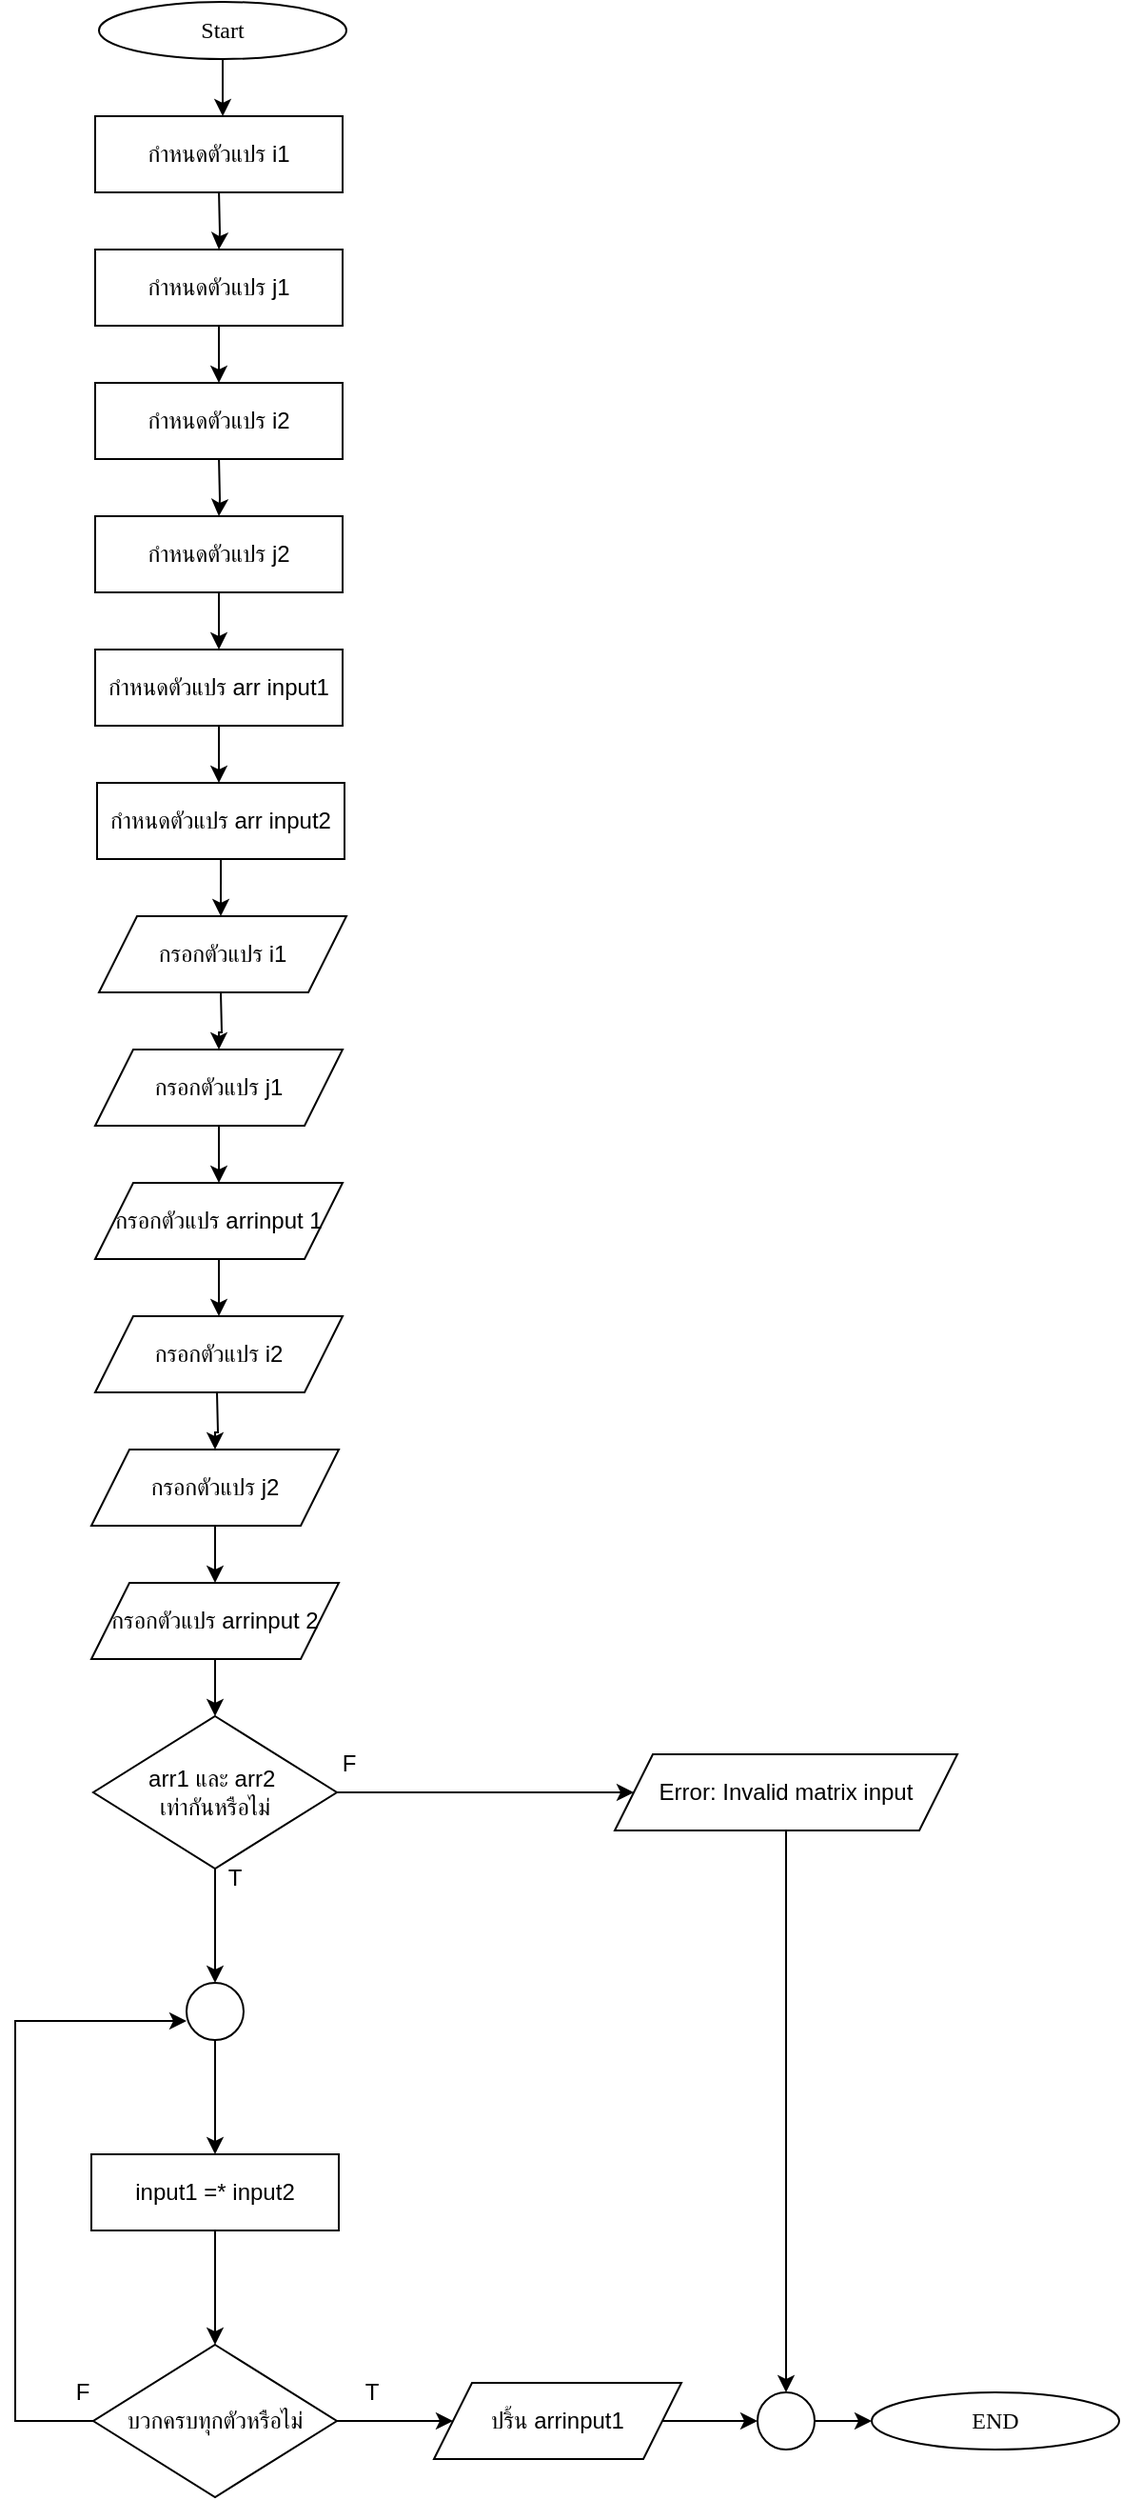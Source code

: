 <mxfile version="25.0.1">
  <diagram name="Page-1" id="umTM_SJ2rqgnkYXFXWaY">
    <mxGraphModel dx="1346" dy="1369" grid="1" gridSize="10" guides="1" tooltips="1" connect="1" arrows="1" fold="1" page="1" pageScale="1" pageWidth="850" pageHeight="1100" math="0" shadow="0">
      <root>
        <mxCell id="0" />
        <mxCell id="1" parent="0" />
        <mxCell id="8IZUupn1Y4jK506xTcSo-26" value="" style="edgeStyle=orthogonalEdgeStyle;rounded=0;orthogonalLoop=1;jettySize=auto;html=1;" edge="1" parent="1" source="8IZUupn1Y4jK506xTcSo-27">
          <mxGeometry relative="1" as="geometry">
            <mxPoint x="-630.966" y="-1000" as="targetPoint" />
          </mxGeometry>
        </mxCell>
        <mxCell id="8IZUupn1Y4jK506xTcSo-27" value="&lt;font data-font-src=&quot;https://fonts.googleapis.com/css?family=Sarabun&quot; face=&quot;Sarabun&quot;&gt;Start&lt;/font&gt;" style="ellipse;whiteSpace=wrap;html=1;" vertex="1" parent="1">
          <mxGeometry x="-696.0" y="-1060" width="130" height="30" as="geometry" />
        </mxCell>
        <mxCell id="8IZUupn1Y4jK506xTcSo-28" value="" style="edgeStyle=orthogonalEdgeStyle;rounded=0;orthogonalLoop=1;jettySize=auto;html=1;" edge="1" parent="1">
          <mxGeometry relative="1" as="geometry">
            <mxPoint x="-632.966" y="-680" as="sourcePoint" />
            <mxPoint x="-633" y="-650" as="targetPoint" />
          </mxGeometry>
        </mxCell>
        <mxCell id="8IZUupn1Y4jK506xTcSo-29" value="กำหนดตัวแปร arr input1" style="rounded=0;whiteSpace=wrap;html=1;" vertex="1" parent="1">
          <mxGeometry x="-698.0" y="-720" width="130" height="40" as="geometry" />
        </mxCell>
        <mxCell id="8IZUupn1Y4jK506xTcSo-30" value="" style="edgeStyle=orthogonalEdgeStyle;rounded=0;orthogonalLoop=1;jettySize=auto;html=1;" edge="1" parent="1">
          <mxGeometry relative="1" as="geometry">
            <mxPoint x="-631.966" y="-610" as="sourcePoint" />
            <mxPoint x="-632" y="-580" as="targetPoint" />
          </mxGeometry>
        </mxCell>
        <mxCell id="8IZUupn1Y4jK506xTcSo-31" value="" style="edgeStyle=orthogonalEdgeStyle;rounded=0;orthogonalLoop=1;jettySize=auto;html=1;" edge="1" parent="1" target="8IZUupn1Y4jK506xTcSo-42">
          <mxGeometry relative="1" as="geometry">
            <mxPoint x="-632" y="-540" as="sourcePoint" />
          </mxGeometry>
        </mxCell>
        <mxCell id="8IZUupn1Y4jK506xTcSo-32" value="กำหนดตัวแปร arr input2" style="rounded=0;whiteSpace=wrap;html=1;" vertex="1" parent="1">
          <mxGeometry x="-697.0" y="-650" width="130" height="40" as="geometry" />
        </mxCell>
        <mxCell id="8IZUupn1Y4jK506xTcSo-33" value="" style="edgeStyle=orthogonalEdgeStyle;rounded=0;orthogonalLoop=1;jettySize=auto;html=1;" edge="1" parent="1" target="8IZUupn1Y4jK506xTcSo-35">
          <mxGeometry relative="1" as="geometry">
            <mxPoint x="-632.966" y="-960" as="sourcePoint" />
          </mxGeometry>
        </mxCell>
        <mxCell id="8IZUupn1Y4jK506xTcSo-34" value="" style="edgeStyle=orthogonalEdgeStyle;rounded=0;orthogonalLoop=1;jettySize=auto;html=1;" edge="1" parent="1" source="8IZUupn1Y4jK506xTcSo-35" target="8IZUupn1Y4jK506xTcSo-40">
          <mxGeometry relative="1" as="geometry" />
        </mxCell>
        <mxCell id="8IZUupn1Y4jK506xTcSo-35" value="กำหนดตัวแปร j1" style="rounded=0;whiteSpace=wrap;html=1;" vertex="1" parent="1">
          <mxGeometry x="-698.0" y="-930" width="130" height="40" as="geometry" />
        </mxCell>
        <mxCell id="8IZUupn1Y4jK506xTcSo-36" value="กำหนดตัวแปร i1" style="rounded=0;whiteSpace=wrap;html=1;" vertex="1" parent="1">
          <mxGeometry x="-698.0" y="-1000" width="130" height="40" as="geometry" />
        </mxCell>
        <mxCell id="8IZUupn1Y4jK506xTcSo-37" value="" style="edgeStyle=orthogonalEdgeStyle;rounded=0;orthogonalLoop=1;jettySize=auto;html=1;" edge="1" parent="1" target="8IZUupn1Y4jK506xTcSo-39">
          <mxGeometry relative="1" as="geometry">
            <mxPoint x="-632.966" y="-820" as="sourcePoint" />
          </mxGeometry>
        </mxCell>
        <mxCell id="8IZUupn1Y4jK506xTcSo-38" value="" style="edgeStyle=orthogonalEdgeStyle;rounded=0;orthogonalLoop=1;jettySize=auto;html=1;" edge="1" parent="1" source="8IZUupn1Y4jK506xTcSo-39" target="8IZUupn1Y4jK506xTcSo-29">
          <mxGeometry relative="1" as="geometry" />
        </mxCell>
        <mxCell id="8IZUupn1Y4jK506xTcSo-39" value="กำหนดตัวแปร j2" style="rounded=0;whiteSpace=wrap;html=1;" vertex="1" parent="1">
          <mxGeometry x="-698.0" y="-790" width="130" height="40" as="geometry" />
        </mxCell>
        <mxCell id="8IZUupn1Y4jK506xTcSo-40" value="กำหนดตัวแปร i2" style="rounded=0;whiteSpace=wrap;html=1;" vertex="1" parent="1">
          <mxGeometry x="-698.0" y="-860" width="130" height="40" as="geometry" />
        </mxCell>
        <mxCell id="8IZUupn1Y4jK506xTcSo-41" value="" style="edgeStyle=orthogonalEdgeStyle;rounded=0;orthogonalLoop=1;jettySize=auto;html=1;" edge="1" parent="1" source="8IZUupn1Y4jK506xTcSo-42" target="8IZUupn1Y4jK506xTcSo-45">
          <mxGeometry relative="1" as="geometry" />
        </mxCell>
        <mxCell id="8IZUupn1Y4jK506xTcSo-42" value="กรอกตัวแปร j1" style="rounded=0;whiteSpace=wrap;html=1;shape=parallelogram;perimeter=parallelogramPerimeter;fixedSize=1;" vertex="1" parent="1">
          <mxGeometry x="-698.0" y="-510" width="130" height="40" as="geometry" />
        </mxCell>
        <mxCell id="8IZUupn1Y4jK506xTcSo-43" value="กรอกตัวแปร i1" style="rounded=0;whiteSpace=wrap;html=1;shape=parallelogram;perimeter=parallelogramPerimeter;fixedSize=1;" vertex="1" parent="1">
          <mxGeometry x="-696.0" y="-580" width="130" height="40" as="geometry" />
        </mxCell>
        <mxCell id="8IZUupn1Y4jK506xTcSo-44" value="" style="edgeStyle=orthogonalEdgeStyle;rounded=0;orthogonalLoop=1;jettySize=auto;html=1;" edge="1" parent="1" source="8IZUupn1Y4jK506xTcSo-45" target="8IZUupn1Y4jK506xTcSo-49">
          <mxGeometry relative="1" as="geometry" />
        </mxCell>
        <mxCell id="8IZUupn1Y4jK506xTcSo-45" value="กรอกตัวแปร arrinput 1" style="rounded=0;whiteSpace=wrap;html=1;shape=parallelogram;perimeter=parallelogramPerimeter;fixedSize=1;" vertex="1" parent="1">
          <mxGeometry x="-698.0" y="-440" width="130" height="40" as="geometry" />
        </mxCell>
        <mxCell id="8IZUupn1Y4jK506xTcSo-46" value="" style="edgeStyle=orthogonalEdgeStyle;rounded=0;orthogonalLoop=1;jettySize=auto;html=1;" edge="1" parent="1" target="8IZUupn1Y4jK506xTcSo-48">
          <mxGeometry relative="1" as="geometry">
            <mxPoint x="-634" y="-330" as="sourcePoint" />
          </mxGeometry>
        </mxCell>
        <mxCell id="8IZUupn1Y4jK506xTcSo-47" value="" style="edgeStyle=orthogonalEdgeStyle;rounded=0;orthogonalLoop=1;jettySize=auto;html=1;" edge="1" parent="1" source="8IZUupn1Y4jK506xTcSo-48" target="8IZUupn1Y4jK506xTcSo-51">
          <mxGeometry relative="1" as="geometry" />
        </mxCell>
        <mxCell id="8IZUupn1Y4jK506xTcSo-48" value="กรอกตัวแปร j2" style="rounded=0;whiteSpace=wrap;html=1;shape=parallelogram;perimeter=parallelogramPerimeter;fixedSize=1;" vertex="1" parent="1">
          <mxGeometry x="-700.0" y="-300" width="130" height="40" as="geometry" />
        </mxCell>
        <mxCell id="8IZUupn1Y4jK506xTcSo-49" value="กรอกตัวแปร i2" style="rounded=0;whiteSpace=wrap;html=1;shape=parallelogram;perimeter=parallelogramPerimeter;fixedSize=1;" vertex="1" parent="1">
          <mxGeometry x="-698.0" y="-370" width="130" height="40" as="geometry" />
        </mxCell>
        <mxCell id="8IZUupn1Y4jK506xTcSo-50" value="" style="edgeStyle=orthogonalEdgeStyle;rounded=0;orthogonalLoop=1;jettySize=auto;html=1;" edge="1" parent="1" source="8IZUupn1Y4jK506xTcSo-51" target="8IZUupn1Y4jK506xTcSo-54">
          <mxGeometry relative="1" as="geometry" />
        </mxCell>
        <mxCell id="8IZUupn1Y4jK506xTcSo-51" value="กรอกตัวแปร arrinput 2" style="rounded=0;whiteSpace=wrap;html=1;shape=parallelogram;perimeter=parallelogramPerimeter;fixedSize=1;" vertex="1" parent="1">
          <mxGeometry x="-700.0" y="-230" width="130" height="40" as="geometry" />
        </mxCell>
        <mxCell id="8IZUupn1Y4jK506xTcSo-52" value="" style="edgeStyle=orthogonalEdgeStyle;rounded=0;orthogonalLoop=1;jettySize=auto;html=1;" edge="1" parent="1" source="8IZUupn1Y4jK506xTcSo-54" target="8IZUupn1Y4jK506xTcSo-60">
          <mxGeometry relative="1" as="geometry" />
        </mxCell>
        <mxCell id="8IZUupn1Y4jK506xTcSo-53" style="edgeStyle=orthogonalEdgeStyle;rounded=0;orthogonalLoop=1;jettySize=auto;html=1;entryX=0;entryY=0.5;entryDx=0;entryDy=0;" edge="1" parent="1" source="8IZUupn1Y4jK506xTcSo-54" target="8IZUupn1Y4jK506xTcSo-66">
          <mxGeometry relative="1" as="geometry" />
        </mxCell>
        <mxCell id="8IZUupn1Y4jK506xTcSo-54" value="arr1 และ arr2&amp;nbsp;&lt;div&gt;เท่ากันหรือไม่&lt;/div&gt;" style="rhombus;whiteSpace=wrap;html=1;" vertex="1" parent="1">
          <mxGeometry x="-699" y="-160" width="128" height="80" as="geometry" />
        </mxCell>
        <mxCell id="8IZUupn1Y4jK506xTcSo-55" value="" style="edgeStyle=orthogonalEdgeStyle;rounded=0;orthogonalLoop=1;jettySize=auto;html=1;" edge="1" parent="1" source="8IZUupn1Y4jK506xTcSo-56" target="8IZUupn1Y4jK506xTcSo-58">
          <mxGeometry relative="1" as="geometry" />
        </mxCell>
        <mxCell id="8IZUupn1Y4jK506xTcSo-56" value="input1 =* input2" style="rounded=0;whiteSpace=wrap;html=1;" vertex="1" parent="1">
          <mxGeometry x="-700.0" y="70" width="130" height="40" as="geometry" />
        </mxCell>
        <mxCell id="8IZUupn1Y4jK506xTcSo-57" value="" style="edgeStyle=orthogonalEdgeStyle;rounded=0;orthogonalLoop=1;jettySize=auto;html=1;" edge="1" parent="1" source="8IZUupn1Y4jK506xTcSo-58" target="8IZUupn1Y4jK506xTcSo-63">
          <mxGeometry relative="1" as="geometry" />
        </mxCell>
        <mxCell id="8IZUupn1Y4jK506xTcSo-58" value="บวกครบทุกตัวหรือไม่" style="rhombus;whiteSpace=wrap;html=1;" vertex="1" parent="1">
          <mxGeometry x="-699" y="170" width="128" height="80" as="geometry" />
        </mxCell>
        <mxCell id="8IZUupn1Y4jK506xTcSo-59" value="" style="edgeStyle=orthogonalEdgeStyle;rounded=0;orthogonalLoop=1;jettySize=auto;html=1;" edge="1" parent="1" source="8IZUupn1Y4jK506xTcSo-60" target="8IZUupn1Y4jK506xTcSo-56">
          <mxGeometry relative="1" as="geometry" />
        </mxCell>
        <mxCell id="8IZUupn1Y4jK506xTcSo-60" value="" style="ellipse;whiteSpace=wrap;html=1;aspect=fixed;" vertex="1" parent="1">
          <mxGeometry x="-650" y="-20" width="30" height="30" as="geometry" />
        </mxCell>
        <mxCell id="8IZUupn1Y4jK506xTcSo-61" style="edgeStyle=orthogonalEdgeStyle;rounded=0;orthogonalLoop=1;jettySize=auto;html=1;entryX=0;entryY=0.667;entryDx=0;entryDy=0;entryPerimeter=0;" edge="1" parent="1" source="8IZUupn1Y4jK506xTcSo-58" target="8IZUupn1Y4jK506xTcSo-60">
          <mxGeometry relative="1" as="geometry">
            <Array as="points">
              <mxPoint x="-740" y="210" />
              <mxPoint x="-740" />
            </Array>
          </mxGeometry>
        </mxCell>
        <mxCell id="8IZUupn1Y4jK506xTcSo-62" value="" style="edgeStyle=orthogonalEdgeStyle;rounded=0;orthogonalLoop=1;jettySize=auto;html=1;" edge="1" parent="1" source="8IZUupn1Y4jK506xTcSo-63" target="8IZUupn1Y4jK506xTcSo-68">
          <mxGeometry relative="1" as="geometry" />
        </mxCell>
        <mxCell id="8IZUupn1Y4jK506xTcSo-63" value="ปริ้น arrinput1" style="rounded=0;whiteSpace=wrap;html=1;shape=parallelogram;perimeter=parallelogramPerimeter;fixedSize=1;" vertex="1" parent="1">
          <mxGeometry x="-520.0" y="190" width="130" height="40" as="geometry" />
        </mxCell>
        <mxCell id="8IZUupn1Y4jK506xTcSo-64" value="&lt;font face=&quot;Sarabun&quot;&gt;END&lt;/font&gt;" style="ellipse;whiteSpace=wrap;html=1;" vertex="1" parent="1">
          <mxGeometry x="-290.0" y="195" width="130" height="30" as="geometry" />
        </mxCell>
        <mxCell id="8IZUupn1Y4jK506xTcSo-65" style="edgeStyle=orthogonalEdgeStyle;rounded=0;orthogonalLoop=1;jettySize=auto;html=1;entryX=0.5;entryY=0;entryDx=0;entryDy=0;" edge="1" parent="1" source="8IZUupn1Y4jK506xTcSo-66" target="8IZUupn1Y4jK506xTcSo-68">
          <mxGeometry relative="1" as="geometry" />
        </mxCell>
        <mxCell id="8IZUupn1Y4jK506xTcSo-66" value="Error: Invalid matrix input" style="rounded=0;whiteSpace=wrap;html=1;shape=parallelogram;perimeter=parallelogramPerimeter;fixedSize=1;" vertex="1" parent="1">
          <mxGeometry x="-425" y="-140" width="180" height="40" as="geometry" />
        </mxCell>
        <mxCell id="8IZUupn1Y4jK506xTcSo-67" value="" style="edgeStyle=orthogonalEdgeStyle;rounded=0;orthogonalLoop=1;jettySize=auto;html=1;" edge="1" parent="1" source="8IZUupn1Y4jK506xTcSo-68" target="8IZUupn1Y4jK506xTcSo-64">
          <mxGeometry relative="1" as="geometry" />
        </mxCell>
        <mxCell id="8IZUupn1Y4jK506xTcSo-68" value="" style="ellipse;whiteSpace=wrap;html=1;aspect=fixed;" vertex="1" parent="1">
          <mxGeometry x="-350" y="195" width="30" height="30" as="geometry" />
        </mxCell>
        <mxCell id="8IZUupn1Y4jK506xTcSo-69" value="T" style="text;html=1;align=center;verticalAlign=middle;resizable=0;points=[];autosize=1;strokeColor=none;fillColor=none;" vertex="1" parent="1">
          <mxGeometry x="-640" y="-90" width="30" height="30" as="geometry" />
        </mxCell>
        <mxCell id="8IZUupn1Y4jK506xTcSo-70" value="F" style="text;html=1;align=center;verticalAlign=middle;resizable=0;points=[];autosize=1;strokeColor=none;fillColor=none;" vertex="1" parent="1">
          <mxGeometry x="-580" y="-150" width="30" height="30" as="geometry" />
        </mxCell>
        <mxCell id="8IZUupn1Y4jK506xTcSo-71" value="T" style="text;html=1;align=center;verticalAlign=middle;resizable=0;points=[];autosize=1;strokeColor=none;fillColor=none;" vertex="1" parent="1">
          <mxGeometry x="-568" y="180" width="30" height="30" as="geometry" />
        </mxCell>
        <mxCell id="8IZUupn1Y4jK506xTcSo-72" value="F" style="text;html=1;align=center;verticalAlign=middle;resizable=0;points=[];autosize=1;strokeColor=none;fillColor=none;" vertex="1" parent="1">
          <mxGeometry x="-720" y="180" width="30" height="30" as="geometry" />
        </mxCell>
      </root>
    </mxGraphModel>
  </diagram>
</mxfile>
